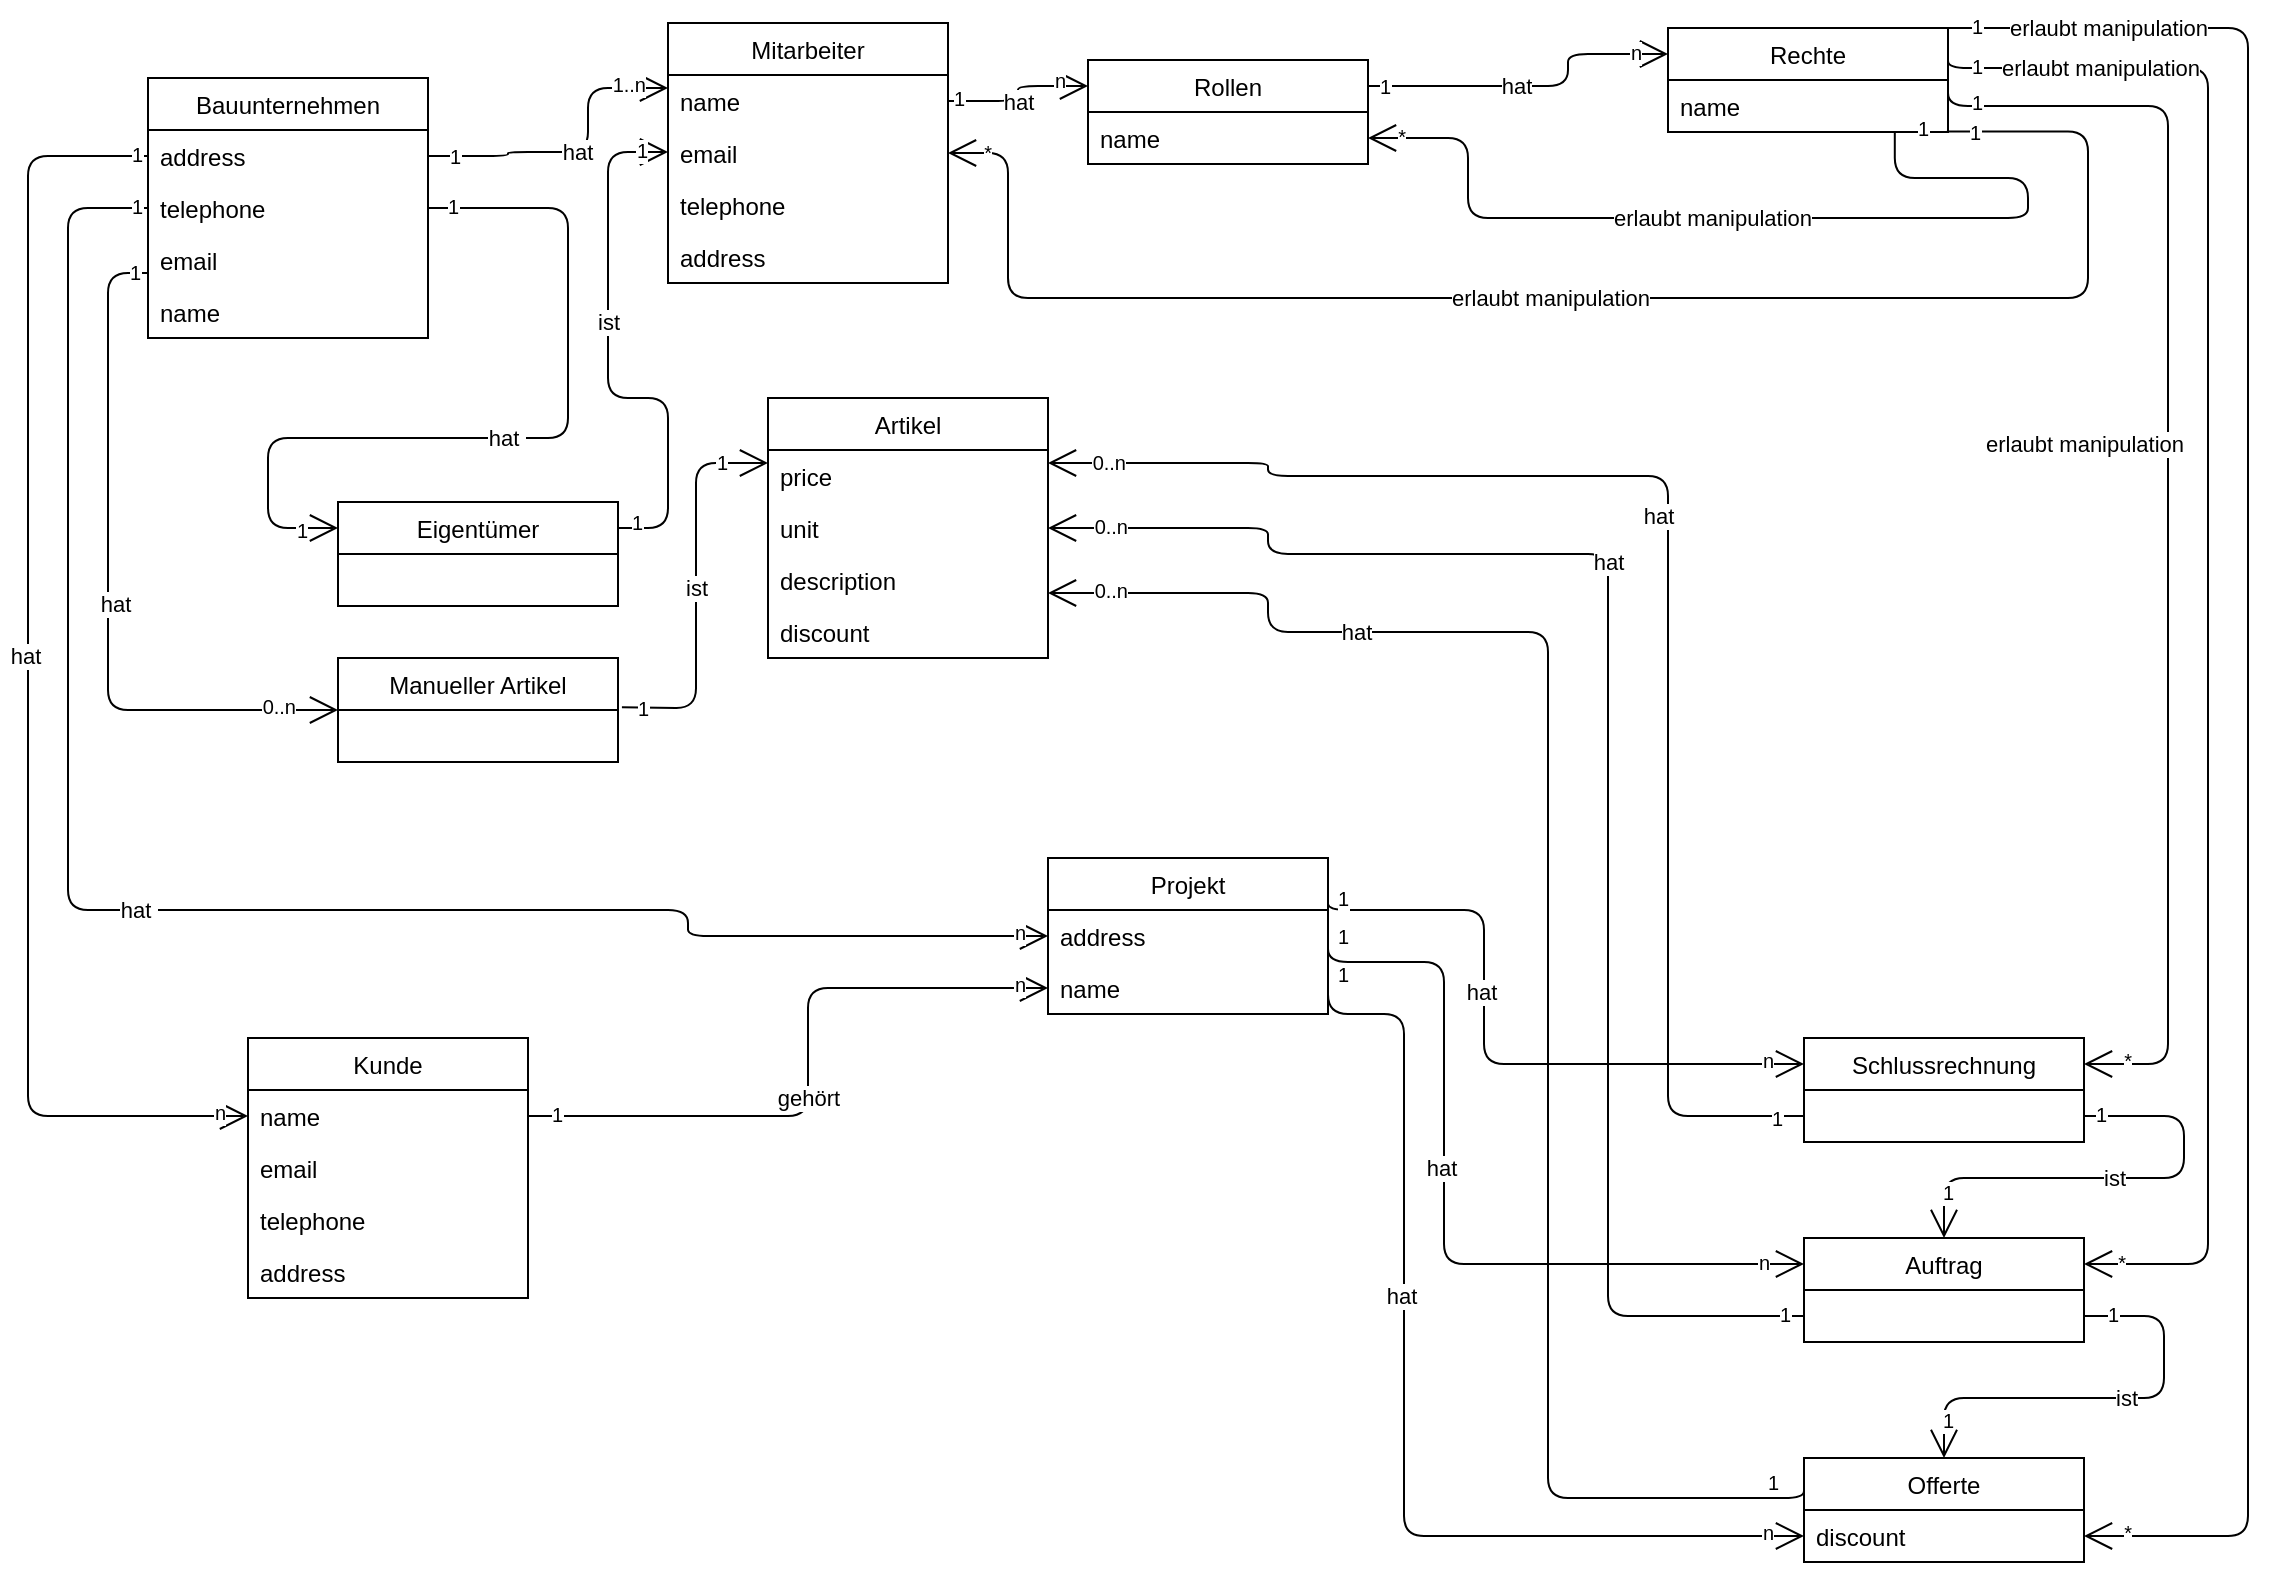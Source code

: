 <mxfile version="12.9.8" type="github">
  <diagram id="pgj_40XWlbkq-XVmsMVO" name="Page-1">
    <mxGraphModel dx="888" dy="697" grid="1" gridSize="10" guides="1" tooltips="1" connect="1" arrows="1" fold="1" page="1" pageScale="1" pageWidth="1169" pageHeight="827" math="0" shadow="0">
      <root>
        <mxCell id="0" />
        <mxCell id="1" parent="0" />
        <mxCell id="cFKLSj62pfJq8Eh--pYl-3" value="hat&amp;nbsp;" style="endArrow=open;html=1;endSize=12;startArrow=none;startSize=14;startFill=0;edgeStyle=orthogonalEdgeStyle;exitX=1;exitY=0.5;exitDx=0;exitDy=0;entryX=0;entryY=0.25;entryDx=0;entryDy=0;" parent="1" source="C8Te4MgdLisI26u2MHIJ-49" target="C8Te4MgdLisI26u2MHIJ-19" edge="1">
          <mxGeometry x="0.043" relative="1" as="geometry">
            <mxPoint x="230" y="77.0" as="sourcePoint" />
            <mxPoint x="185" y="261" as="targetPoint" />
            <mxPoint as="offset" />
            <Array as="points">
              <mxPoint x="300" y="105" />
              <mxPoint x="300" y="220" />
              <mxPoint x="150" y="220" />
              <mxPoint x="150" y="265" />
            </Array>
          </mxGeometry>
        </mxCell>
        <mxCell id="cFKLSj62pfJq8Eh--pYl-4" value="1" style="resizable=0;html=1;align=left;verticalAlign=top;labelBackgroundColor=#ffffff;fontSize=10;" parent="cFKLSj62pfJq8Eh--pYl-3" connectable="0" vertex="1">
          <mxGeometry x="-1" relative="1" as="geometry">
            <mxPoint x="8" y="-13" as="offset" />
          </mxGeometry>
        </mxCell>
        <mxCell id="cFKLSj62pfJq8Eh--pYl-5" value="1" style="resizable=0;html=1;align=right;verticalAlign=top;labelBackgroundColor=#ffffff;fontSize=10;" parent="cFKLSj62pfJq8Eh--pYl-3" connectable="0" vertex="1">
          <mxGeometry x="1" relative="1" as="geometry">
            <mxPoint x="-14.89" y="-11" as="offset" />
          </mxGeometry>
        </mxCell>
        <mxCell id="cFKLSj62pfJq8Eh--pYl-7" value="hat&amp;nbsp;" style="endArrow=open;html=1;endSize=12;startArrow=none;startSize=14;startFill=0;edgeStyle=orthogonalEdgeStyle;entryX=0;entryY=0.25;entryDx=0;entryDy=0;exitX=1;exitY=0.5;exitDx=0;exitDy=0;" parent="1" target="C8Te4MgdLisI26u2MHIJ-11" edge="1">
          <mxGeometry x="0.016" relative="1" as="geometry">
            <mxPoint x="230.0" y="79" as="sourcePoint" />
            <mxPoint x="330" y="148.5" as="targetPoint" />
            <mxPoint as="offset" />
            <Array as="points">
              <mxPoint x="270" y="79" />
              <mxPoint x="270" y="77" />
              <mxPoint x="310" y="77" />
            </Array>
          </mxGeometry>
        </mxCell>
        <mxCell id="cFKLSj62pfJq8Eh--pYl-8" value="1" style="resizable=0;html=1;align=left;verticalAlign=top;labelBackgroundColor=#ffffff;fontSize=10;" parent="cFKLSj62pfJq8Eh--pYl-7" connectable="0" vertex="1">
          <mxGeometry x="-1" relative="1" as="geometry">
            <mxPoint x="9" y="-12" as="offset" />
          </mxGeometry>
        </mxCell>
        <mxCell id="cFKLSj62pfJq8Eh--pYl-9" value="1..n" style="resizable=0;html=1;align=right;verticalAlign=top;labelBackgroundColor=#ffffff;fontSize=10;" parent="cFKLSj62pfJq8Eh--pYl-7" connectable="0" vertex="1">
          <mxGeometry x="1" relative="1" as="geometry">
            <mxPoint x="-10.11" y="-13.5" as="offset" />
          </mxGeometry>
        </mxCell>
        <mxCell id="cFKLSj62pfJq8Eh--pYl-10" value="ist" style="endArrow=open;html=1;endSize=12;startArrow=none;startSize=14;startFill=0;edgeStyle=orthogonalEdgeStyle;entryX=0;entryY=0.5;entryDx=0;entryDy=0;exitX=1;exitY=0.25;exitDx=0;exitDy=0;" parent="1" source="C8Te4MgdLisI26u2MHIJ-19" target="C8Te4MgdLisI26u2MHIJ-55" edge="1">
          <mxGeometry x="0.154" relative="1" as="geometry">
            <mxPoint x="340" y="265" as="sourcePoint" />
            <mxPoint x="325" y="160" as="targetPoint" />
            <mxPoint as="offset" />
            <Array as="points">
              <mxPoint x="350" y="265" />
              <mxPoint x="350" y="200" />
              <mxPoint x="320" y="200" />
              <mxPoint x="320" y="77" />
              <mxPoint x="350" y="77" />
            </Array>
          </mxGeometry>
        </mxCell>
        <mxCell id="cFKLSj62pfJq8Eh--pYl-11" value="1" style="resizable=0;html=1;align=left;verticalAlign=top;labelBackgroundColor=#ffffff;fontSize=10;" parent="cFKLSj62pfJq8Eh--pYl-10" connectable="0" vertex="1">
          <mxGeometry x="-1" relative="1" as="geometry">
            <mxPoint x="5" y="-15" as="offset" />
          </mxGeometry>
        </mxCell>
        <mxCell id="cFKLSj62pfJq8Eh--pYl-12" value="1" style="resizable=0;html=1;align=right;verticalAlign=top;labelBackgroundColor=#ffffff;fontSize=10;" parent="cFKLSj62pfJq8Eh--pYl-10" connectable="0" vertex="1">
          <mxGeometry x="1" relative="1" as="geometry">
            <mxPoint x="-9.69" y="-13.51" as="offset" />
          </mxGeometry>
        </mxCell>
        <mxCell id="cFKLSj62pfJq8Eh--pYl-14" value="hat" style="endArrow=open;html=1;endSize=12;startArrow=none;startSize=14;startFill=0;edgeStyle=orthogonalEdgeStyle;entryX=0;entryY=0.25;entryDx=0;entryDy=0;exitX=1;exitY=0.5;exitDx=0;exitDy=0;" parent="1" source="C8Te4MgdLisI26u2MHIJ-56" target="C8Te4MgdLisI26u2MHIJ-15" edge="1">
          <mxGeometry x="-0.111" relative="1" as="geometry">
            <mxPoint x="440" y="148.5" as="sourcePoint" />
            <mxPoint x="570" y="35" as="targetPoint" />
            <mxPoint as="offset" />
            <Array as="points" />
          </mxGeometry>
        </mxCell>
        <mxCell id="cFKLSj62pfJq8Eh--pYl-15" value="1" style="resizable=0;html=1;align=left;verticalAlign=top;labelBackgroundColor=#ffffff;fontSize=10;" parent="cFKLSj62pfJq8Eh--pYl-14" connectable="0" vertex="1">
          <mxGeometry x="-1" relative="1" as="geometry">
            <mxPoint x="1" y="-13.5" as="offset" />
          </mxGeometry>
        </mxCell>
        <mxCell id="cFKLSj62pfJq8Eh--pYl-16" value="n" style="resizable=0;html=1;align=right;verticalAlign=top;labelBackgroundColor=#ffffff;fontSize=10;" parent="cFKLSj62pfJq8Eh--pYl-14" connectable="0" vertex="1">
          <mxGeometry x="1" relative="1" as="geometry">
            <mxPoint x="-10.1" y="-14.5" as="offset" />
          </mxGeometry>
        </mxCell>
        <mxCell id="cFKLSj62pfJq8Eh--pYl-18" value="hat&amp;nbsp;" style="endArrow=open;html=1;endSize=12;startArrow=none;startSize=14;startFill=0;edgeStyle=orthogonalEdgeStyle;exitX=0;exitY=0.5;exitDx=0;exitDy=0;entryX=0;entryY=0.5;entryDx=0;entryDy=0;" parent="1" source="C8Te4MgdLisI26u2MHIJ-49" target="o9sNr6n4tS0t6uI5L3hw-1" edge="1">
          <mxGeometry x="-0.048" relative="1" as="geometry">
            <mxPoint x="90" y="79" as="sourcePoint" />
            <mxPoint x="60" y="446" as="targetPoint" />
            <mxPoint as="offset" />
            <Array as="points">
              <mxPoint x="50" y="105" />
              <mxPoint x="50" y="456" />
              <mxPoint x="360" y="456" />
              <mxPoint x="360" y="469" />
            </Array>
          </mxGeometry>
        </mxCell>
        <mxCell id="cFKLSj62pfJq8Eh--pYl-19" value="1" style="resizable=0;html=1;align=left;verticalAlign=top;labelBackgroundColor=#ffffff;fontSize=10;" parent="cFKLSj62pfJq8Eh--pYl-18" connectable="0" vertex="1">
          <mxGeometry x="-1" relative="1" as="geometry">
            <mxPoint x="-10" y="-13" as="offset" />
          </mxGeometry>
        </mxCell>
        <mxCell id="cFKLSj62pfJq8Eh--pYl-20" value="n" style="resizable=0;html=1;align=right;verticalAlign=top;labelBackgroundColor=#ffffff;fontSize=10;" parent="cFKLSj62pfJq8Eh--pYl-18" connectable="0" vertex="1">
          <mxGeometry x="1" relative="1" as="geometry">
            <mxPoint x="-10.98" y="-14.0" as="offset" />
          </mxGeometry>
        </mxCell>
        <mxCell id="C8Te4MgdLisI26u2MHIJ-17" value="Rechte" style="swimlane;fontStyle=0;childLayout=stackLayout;horizontal=1;startSize=26;fillColor=none;horizontalStack=0;resizeParent=1;resizeParentMax=0;resizeLast=0;collapsible=1;marginBottom=0;" parent="1" vertex="1">
          <mxGeometry x="850" y="15" width="140" height="52" as="geometry" />
        </mxCell>
        <mxCell id="C8Te4MgdLisI26u2MHIJ-59" value="name" style="text;strokeColor=none;fillColor=none;align=left;verticalAlign=top;spacingLeft=4;spacingRight=4;overflow=hidden;rotatable=0;points=[[0,0.5],[1,0.5]];portConstraint=eastwest;" parent="C8Te4MgdLisI26u2MHIJ-17" vertex="1">
          <mxGeometry y="26" width="140" height="26" as="geometry" />
        </mxCell>
        <mxCell id="cFKLSj62pfJq8Eh--pYl-24" value="hat&amp;nbsp;" style="endArrow=open;html=1;endSize=12;startArrow=none;startSize=14;startFill=0;edgeStyle=orthogonalEdgeStyle;entryX=0;entryY=0.5;entryDx=0;entryDy=0;exitX=1;exitY=0.75;exitDx=0;exitDy=0;" parent="1" source="C8Te4MgdLisI26u2MHIJ-20" edge="1">
          <mxGeometry x="-0.235" relative="1" as="geometry">
            <mxPoint x="648" y="471" as="sourcePoint" />
            <mxPoint x="918" y="769" as="targetPoint" />
            <mxPoint as="offset" />
            <Array as="points">
              <mxPoint x="718" y="508" />
              <mxPoint x="718" y="769" />
            </Array>
          </mxGeometry>
        </mxCell>
        <mxCell id="cFKLSj62pfJq8Eh--pYl-25" value="1" style="resizable=0;html=1;align=left;verticalAlign=top;labelBackgroundColor=#ffffff;fontSize=10;" parent="cFKLSj62pfJq8Eh--pYl-24" connectable="0" vertex="1">
          <mxGeometry x="-1" relative="1" as="geometry">
            <mxPoint x="3" y="-13" as="offset" />
          </mxGeometry>
        </mxCell>
        <mxCell id="cFKLSj62pfJq8Eh--pYl-26" value="n" style="resizable=0;html=1;align=right;verticalAlign=top;labelBackgroundColor=#ffffff;fontSize=10;" parent="cFKLSj62pfJq8Eh--pYl-24" connectable="0" vertex="1">
          <mxGeometry x="1" relative="1" as="geometry">
            <mxPoint x="-14.19" y="-14.0" as="offset" />
          </mxGeometry>
        </mxCell>
        <mxCell id="cFKLSj62pfJq8Eh--pYl-28" value="hat&amp;nbsp;" style="endArrow=open;html=1;endSize=12;startArrow=none;startSize=14;startFill=0;edgeStyle=orthogonalEdgeStyle;entryX=0;entryY=0.25;entryDx=0;entryDy=0;exitX=1;exitY=0.5;exitDx=0;exitDy=0;" parent="1" source="C8Te4MgdLisI26u2MHIJ-20" target="C8Te4MgdLisI26u2MHIJ-34" edge="1">
          <mxGeometry x="-0.135" relative="1" as="geometry">
            <mxPoint x="648" y="458.5" as="sourcePoint" />
            <mxPoint x="867" y="635" as="targetPoint" />
            <mxPoint as="offset" />
            <Array as="points">
              <mxPoint x="738" y="482" />
              <mxPoint x="738" y="633" />
            </Array>
          </mxGeometry>
        </mxCell>
        <mxCell id="cFKLSj62pfJq8Eh--pYl-29" value="1" style="resizable=0;html=1;align=left;verticalAlign=top;labelBackgroundColor=#ffffff;fontSize=10;" parent="cFKLSj62pfJq8Eh--pYl-28" connectable="0" vertex="1">
          <mxGeometry x="-1" relative="1" as="geometry">
            <mxPoint x="3" y="-12" as="offset" />
          </mxGeometry>
        </mxCell>
        <mxCell id="cFKLSj62pfJq8Eh--pYl-30" value="n" style="resizable=0;html=1;align=right;verticalAlign=top;labelBackgroundColor=#ffffff;fontSize=10;" parent="cFKLSj62pfJq8Eh--pYl-28" connectable="0" vertex="1">
          <mxGeometry x="1" relative="1" as="geometry">
            <mxPoint x="-16.05" y="-13.0" as="offset" />
          </mxGeometry>
        </mxCell>
        <mxCell id="cFKLSj62pfJq8Eh--pYl-32" value="hat&amp;nbsp;" style="endArrow=open;html=1;endSize=12;startArrow=none;startSize=14;startFill=0;edgeStyle=orthogonalEdgeStyle;exitX=1;exitY=0.25;exitDx=0;exitDy=0;entryX=0;entryY=0.25;entryDx=0;entryDy=0;" parent="1" source="C8Te4MgdLisI26u2MHIJ-20" target="C8Te4MgdLisI26u2MHIJ-36" edge="1">
          <mxGeometry x="-0.218" relative="1" as="geometry">
            <mxPoint x="648" y="446" as="sourcePoint" />
            <mxPoint x="867" y="526.24" as="targetPoint" />
            <mxPoint as="offset" />
            <Array as="points">
              <mxPoint x="758" y="456" />
              <mxPoint x="758" y="533" />
            </Array>
          </mxGeometry>
        </mxCell>
        <mxCell id="cFKLSj62pfJq8Eh--pYl-33" value="1" style="resizable=0;html=1;align=left;verticalAlign=top;labelBackgroundColor=#ffffff;fontSize=10;" parent="cFKLSj62pfJq8Eh--pYl-32" connectable="0" vertex="1">
          <mxGeometry x="-1" relative="1" as="geometry">
            <mxPoint x="3" y="-12" as="offset" />
          </mxGeometry>
        </mxCell>
        <mxCell id="cFKLSj62pfJq8Eh--pYl-34" value="n" style="resizable=0;html=1;align=right;verticalAlign=top;labelBackgroundColor=#ffffff;fontSize=10;" parent="cFKLSj62pfJq8Eh--pYl-32" connectable="0" vertex="1">
          <mxGeometry x="1" relative="1" as="geometry">
            <mxPoint x="-15" y="-13.74" as="offset" />
          </mxGeometry>
        </mxCell>
        <mxCell id="cFKLSj62pfJq8Eh--pYl-35" value="erlaubt manipulation" style="endArrow=open;html=1;endSize=12;startArrow=none;startSize=14;startFill=0;edgeStyle=orthogonalEdgeStyle;exitX=1;exitY=0.5;exitDx=0;exitDy=0;entryX=1;entryY=0.25;entryDx=0;entryDy=0;" parent="1" source="C8Te4MgdLisI26u2MHIJ-17" target="C8Te4MgdLisI26u2MHIJ-36" edge="1">
          <mxGeometry x="-0.094" y="-42" relative="1" as="geometry">
            <mxPoint x="857.5" y="120" as="sourcePoint" />
            <mxPoint x="509" y="528.74" as="targetPoint" />
            <mxPoint as="offset" />
            <Array as="points">
              <mxPoint x="1100" y="54" />
              <mxPoint x="1100" y="533" />
            </Array>
          </mxGeometry>
        </mxCell>
        <mxCell id="cFKLSj62pfJq8Eh--pYl-36" value="1" style="resizable=0;html=1;align=left;verticalAlign=top;labelBackgroundColor=#ffffff;fontSize=10;" parent="cFKLSj62pfJq8Eh--pYl-35" connectable="0" vertex="1">
          <mxGeometry x="-1" relative="1" as="geometry">
            <mxPoint x="10" y="-1" as="offset" />
          </mxGeometry>
        </mxCell>
        <mxCell id="cFKLSj62pfJq8Eh--pYl-37" value="*" style="resizable=0;html=1;align=right;verticalAlign=top;labelBackgroundColor=#ffffff;fontSize=10;" parent="cFKLSj62pfJq8Eh--pYl-35" connectable="0" vertex="1">
          <mxGeometry x="1" relative="1" as="geometry">
            <mxPoint x="24.89" y="-13.51" as="offset" />
          </mxGeometry>
        </mxCell>
        <mxCell id="cFKLSj62pfJq8Eh--pYl-39" value="hat" style="endArrow=open;html=1;endSize=12;startArrow=none;startSize=14;startFill=0;edgeStyle=orthogonalEdgeStyle;entryX=0;entryY=0.25;entryDx=0;entryDy=0;exitX=1;exitY=0.25;exitDx=0;exitDy=0;" parent="1" source="C8Te4MgdLisI26u2MHIJ-15" target="C8Te4MgdLisI26u2MHIJ-17" edge="1">
          <mxGeometry x="-0.111" relative="1" as="geometry">
            <mxPoint x="640" y="148.5" as="sourcePoint" />
            <mxPoint x="720" y="148.5" as="targetPoint" />
            <mxPoint as="offset" />
            <Array as="points">
              <mxPoint x="800" y="44" />
              <mxPoint x="800" y="28" />
            </Array>
          </mxGeometry>
        </mxCell>
        <mxCell id="cFKLSj62pfJq8Eh--pYl-40" value="1" style="resizable=0;html=1;align=left;verticalAlign=top;labelBackgroundColor=#ffffff;fontSize=10;" parent="cFKLSj62pfJq8Eh--pYl-39" connectable="0" vertex="1">
          <mxGeometry x="-1" relative="1" as="geometry">
            <mxPoint x="4" y="-12" as="offset" />
          </mxGeometry>
        </mxCell>
        <mxCell id="cFKLSj62pfJq8Eh--pYl-41" value="n" style="resizable=0;html=1;align=right;verticalAlign=top;labelBackgroundColor=#ffffff;fontSize=10;" parent="cFKLSj62pfJq8Eh--pYl-39" connectable="0" vertex="1">
          <mxGeometry x="1" relative="1" as="geometry">
            <mxPoint x="-13" y="-13" as="offset" />
          </mxGeometry>
        </mxCell>
        <mxCell id="cFKLSj62pfJq8Eh--pYl-44" value="erlaubt manipulation" style="endArrow=open;html=1;endSize=12;startArrow=none;startSize=14;startFill=0;edgeStyle=orthogonalEdgeStyle;entryX=1;entryY=0.25;entryDx=0;entryDy=0;exitX=1;exitY=0.25;exitDx=0;exitDy=0;" parent="1" source="C8Te4MgdLisI26u2MHIJ-17" target="C8Te4MgdLisI26u2MHIJ-34" edge="1">
          <mxGeometry x="-0.792" relative="1" as="geometry">
            <mxPoint x="990" y="66" as="sourcePoint" />
            <mxPoint x="509" y="625" as="targetPoint" />
            <mxPoint as="offset" />
            <Array as="points">
              <mxPoint x="1120" y="35" />
              <mxPoint x="1120" y="633" />
            </Array>
          </mxGeometry>
        </mxCell>
        <mxCell id="cFKLSj62pfJq8Eh--pYl-45" value="1" style="resizable=0;html=1;align=left;verticalAlign=top;labelBackgroundColor=#ffffff;fontSize=10;" parent="cFKLSj62pfJq8Eh--pYl-44" connectable="0" vertex="1">
          <mxGeometry x="-1" relative="1" as="geometry">
            <mxPoint x="10" y="-6" as="offset" />
          </mxGeometry>
        </mxCell>
        <mxCell id="cFKLSj62pfJq8Eh--pYl-46" value="*" style="resizable=0;html=1;align=right;verticalAlign=top;labelBackgroundColor=#ffffff;fontSize=10;" parent="cFKLSj62pfJq8Eh--pYl-44" connectable="0" vertex="1">
          <mxGeometry x="1" relative="1" as="geometry">
            <mxPoint x="21.24" y="-13.24" as="offset" />
          </mxGeometry>
        </mxCell>
        <mxCell id="cFKLSj62pfJq8Eh--pYl-47" value="erlaubt manipulation" style="endArrow=open;html=1;endSize=12;startArrow=none;startSize=14;startFill=0;edgeStyle=orthogonalEdgeStyle;exitX=1;exitY=0;exitDx=0;exitDy=0;entryX=1;entryY=0.5;entryDx=0;entryDy=0;" parent="1" source="C8Te4MgdLisI26u2MHIJ-17" target="C8Te4MgdLisI26u2MHIJ-45" edge="1">
          <mxGeometry x="-0.838" relative="1" as="geometry">
            <mxPoint x="912.5" y="120" as="sourcePoint" />
            <mxPoint x="509" y="715" as="targetPoint" />
            <mxPoint as="offset" />
            <Array as="points">
              <mxPoint x="1140" y="15" />
              <mxPoint x="1140" y="769" />
            </Array>
          </mxGeometry>
        </mxCell>
        <mxCell id="cFKLSj62pfJq8Eh--pYl-48" value="1" style="resizable=0;html=1;align=left;verticalAlign=top;labelBackgroundColor=#ffffff;fontSize=10;" parent="cFKLSj62pfJq8Eh--pYl-47" connectable="0" vertex="1">
          <mxGeometry x="-1" relative="1" as="geometry">
            <mxPoint x="10" y="-13" as="offset" />
          </mxGeometry>
        </mxCell>
        <mxCell id="cFKLSj62pfJq8Eh--pYl-49" value="*" style="resizable=0;html=1;align=right;verticalAlign=top;labelBackgroundColor=#ffffff;fontSize=10;" parent="cFKLSj62pfJq8Eh--pYl-47" connectable="0" vertex="1">
          <mxGeometry x="1" relative="1" as="geometry">
            <mxPoint x="24.89" y="-13.51" as="offset" />
          </mxGeometry>
        </mxCell>
        <mxCell id="cFKLSj62pfJq8Eh--pYl-68" value="erlaubt manipulation" style="endArrow=open;html=1;endSize=12;startArrow=none;startSize=14;startFill=0;edgeStyle=orthogonalEdgeStyle;entryX=1;entryY=0.5;entryDx=0;entryDy=0;exitX=0.996;exitY=0.991;exitDx=0;exitDy=0;exitPerimeter=0;" parent="1" source="C8Te4MgdLisI26u2MHIJ-59" target="C8Te4MgdLisI26u2MHIJ-55" edge="1">
          <mxGeometry x="0.063" relative="1" as="geometry">
            <mxPoint x="990" y="70" as="sourcePoint" />
            <mxPoint x="520" y="104" as="targetPoint" />
            <mxPoint as="offset" />
            <Array as="points">
              <mxPoint x="1060" y="67" />
              <mxPoint x="1060" y="150" />
              <mxPoint x="520" y="150" />
              <mxPoint x="520" y="77" />
            </Array>
          </mxGeometry>
        </mxCell>
        <mxCell id="cFKLSj62pfJq8Eh--pYl-69" value="1" style="resizable=0;html=1;align=left;verticalAlign=top;labelBackgroundColor=#ffffff;fontSize=10;" parent="cFKLSj62pfJq8Eh--pYl-68" connectable="0" vertex="1">
          <mxGeometry x="-1" relative="1" as="geometry">
            <mxPoint x="10" y="-12" as="offset" />
          </mxGeometry>
        </mxCell>
        <mxCell id="cFKLSj62pfJq8Eh--pYl-70" value="*" style="resizable=0;html=1;align=right;verticalAlign=top;labelBackgroundColor=#ffffff;fontSize=10;" parent="cFKLSj62pfJq8Eh--pYl-68" connectable="0" vertex="1">
          <mxGeometry x="1" relative="1" as="geometry">
            <mxPoint x="23.02" y="-12.5" as="offset" />
          </mxGeometry>
        </mxCell>
        <mxCell id="cFKLSj62pfJq8Eh--pYl-71" value="erlaubt manipulation" style="endArrow=open;html=1;endSize=12;startArrow=none;startSize=14;startFill=0;edgeStyle=orthogonalEdgeStyle;exitX=0.81;exitY=1.013;exitDx=0;exitDy=0;entryX=1;entryY=0.75;entryDx=0;entryDy=0;exitPerimeter=0;" parent="1" source="C8Te4MgdLisI26u2MHIJ-59" target="C8Te4MgdLisI26u2MHIJ-15" edge="1">
          <mxGeometry x="0.114" relative="1" as="geometry">
            <mxPoint x="830" y="107.5" as="sourcePoint" />
            <mxPoint x="720" y="90" as="targetPoint" />
            <mxPoint as="offset" />
            <Array as="points">
              <mxPoint x="963" y="90" />
              <mxPoint x="1030" y="90" />
              <mxPoint x="1030" y="110" />
              <mxPoint x="750" y="110" />
              <mxPoint x="750" y="70" />
            </Array>
          </mxGeometry>
        </mxCell>
        <mxCell id="cFKLSj62pfJq8Eh--pYl-72" value="1" style="resizable=0;html=1;align=left;verticalAlign=top;labelBackgroundColor=#ffffff;fontSize=10;" parent="cFKLSj62pfJq8Eh--pYl-71" connectable="0" vertex="1">
          <mxGeometry x="-1" relative="1" as="geometry">
            <mxPoint x="10" y="-14.5" as="offset" />
          </mxGeometry>
        </mxCell>
        <mxCell id="cFKLSj62pfJq8Eh--pYl-73" value="*" style="resizable=0;html=1;align=right;verticalAlign=top;labelBackgroundColor=#ffffff;fontSize=10;" parent="cFKLSj62pfJq8Eh--pYl-71" connectable="0" vertex="1">
          <mxGeometry x="1" relative="1" as="geometry">
            <mxPoint x="20.1" y="-13.5" as="offset" />
          </mxGeometry>
        </mxCell>
        <mxCell id="b38f-WXCL_RRx9QxpQUx-3" value="hat&amp;nbsp;" style="endArrow=open;html=1;endSize=12;startArrow=none;startSize=14;startFill=0;edgeStyle=orthogonalEdgeStyle;exitX=0;exitY=0.75;exitDx=0;exitDy=0;entryX=0;entryY=0.5;entryDx=0;entryDy=0;" parent="1" source="C8Te4MgdLisI26u2MHIJ-7" target="C8Te4MgdLisI26u2MHIJ-28" edge="1">
          <mxGeometry x="0.046" y="5" relative="1" as="geometry">
            <mxPoint x="90" y="105" as="sourcePoint" />
            <mxPoint x="200" y="348.5" as="targetPoint" />
            <mxPoint as="offset" />
            <Array as="points">
              <mxPoint x="70" y="138" />
              <mxPoint x="70" y="356" />
            </Array>
          </mxGeometry>
        </mxCell>
        <mxCell id="b38f-WXCL_RRx9QxpQUx-4" value="1" style="resizable=0;html=1;align=left;verticalAlign=top;labelBackgroundColor=#ffffff;fontSize=10;" parent="b38f-WXCL_RRx9QxpQUx-3" connectable="0" vertex="1">
          <mxGeometry x="-1" relative="1" as="geometry">
            <mxPoint x="-11" y="-13" as="offset" />
          </mxGeometry>
        </mxCell>
        <mxCell id="b38f-WXCL_RRx9QxpQUx-5" value="0..n" style="resizable=0;html=1;align=right;verticalAlign=top;labelBackgroundColor=#ffffff;fontSize=10;" parent="b38f-WXCL_RRx9QxpQUx-3" connectable="0" vertex="1">
          <mxGeometry x="1" relative="1" as="geometry">
            <mxPoint x="-20.34" y="-13.51" as="offset" />
          </mxGeometry>
        </mxCell>
        <mxCell id="b38f-WXCL_RRx9QxpQUx-6" value="ist" style="endArrow=open;html=1;endSize=12;startArrow=none;startSize=14;startFill=0;edgeStyle=orthogonalEdgeStyle;entryX=0;entryY=0.25;entryDx=0;entryDy=0;exitX=1.014;exitY=-0.053;exitDx=0;exitDy=0;exitPerimeter=0;" parent="1" target="C8Te4MgdLisI26u2MHIJ-21" edge="1">
          <mxGeometry x="-0.004" relative="1" as="geometry">
            <mxPoint x="326.96" y="354.622" as="sourcePoint" />
            <mxPoint x="399" y="348.5" as="targetPoint" />
            <mxPoint as="offset" />
          </mxGeometry>
        </mxCell>
        <mxCell id="b38f-WXCL_RRx9QxpQUx-7" value="1" style="resizable=0;html=1;align=left;verticalAlign=top;labelBackgroundColor=#ffffff;fontSize=10;" parent="b38f-WXCL_RRx9QxpQUx-6" connectable="0" vertex="1">
          <mxGeometry x="-1" relative="1" as="geometry">
            <mxPoint x="6" y="-12" as="offset" />
          </mxGeometry>
        </mxCell>
        <mxCell id="b38f-WXCL_RRx9QxpQUx-8" value="1" style="resizable=0;html=1;align=right;verticalAlign=top;labelBackgroundColor=#ffffff;fontSize=10;" parent="b38f-WXCL_RRx9QxpQUx-6" connectable="0" vertex="1">
          <mxGeometry x="1" relative="1" as="geometry">
            <mxPoint x="-19.34" y="-12.51" as="offset" />
          </mxGeometry>
        </mxCell>
        <mxCell id="b38f-WXCL_RRx9QxpQUx-12" value="hat" style="endArrow=open;html=1;endSize=12;startArrow=none;startSize=14;startFill=0;edgeStyle=orthogonalEdgeStyle;entryX=1;entryY=0.25;entryDx=0;entryDy=0;exitX=0;exitY=0.5;exitDx=0;exitDy=0;" parent="1" target="C8Te4MgdLisI26u2MHIJ-21" edge="1">
          <mxGeometry x="0.046" y="5" relative="1" as="geometry">
            <mxPoint x="918" y="559" as="sourcePoint" />
            <mxPoint x="481.5" y="373.5" as="targetPoint" />
            <mxPoint as="offset" />
            <Array as="points">
              <mxPoint x="850" y="559" />
              <mxPoint x="850" y="239" />
              <mxPoint x="650" y="239" />
              <mxPoint x="650" y="233" />
            </Array>
          </mxGeometry>
        </mxCell>
        <mxCell id="b38f-WXCL_RRx9QxpQUx-13" value="1" style="resizable=0;html=1;align=left;verticalAlign=top;labelBackgroundColor=#ffffff;fontSize=10;" parent="b38f-WXCL_RRx9QxpQUx-12" connectable="0" vertex="1">
          <mxGeometry x="-1" relative="1" as="geometry">
            <mxPoint x="-18" y="-11" as="offset" />
          </mxGeometry>
        </mxCell>
        <mxCell id="b38f-WXCL_RRx9QxpQUx-14" value="0..n" style="resizable=0;html=1;align=right;verticalAlign=top;labelBackgroundColor=#ffffff;fontSize=10;" parent="b38f-WXCL_RRx9QxpQUx-12" connectable="0" vertex="1">
          <mxGeometry x="1" relative="1" as="geometry">
            <mxPoint x="39.95" y="-13" as="offset" />
          </mxGeometry>
        </mxCell>
        <mxCell id="b38f-WXCL_RRx9QxpQUx-15" value="hat" style="endArrow=open;html=1;endSize=12;startArrow=none;startSize=14;startFill=0;edgeStyle=orthogonalEdgeStyle;entryX=1;entryY=0.5;entryDx=0;entryDy=0;exitX=0;exitY=0.5;exitDx=0;exitDy=0;" parent="1" target="C8Te4MgdLisI26u2MHIJ-21" edge="1">
          <mxGeometry x="0.231" relative="1" as="geometry">
            <mxPoint x="918" y="659" as="sourcePoint" />
            <mxPoint x="454" y="373.5" as="targetPoint" />
            <mxPoint as="offset" />
            <Array as="points">
              <mxPoint x="820" y="659" />
              <mxPoint x="820" y="278" />
              <mxPoint x="650" y="278" />
              <mxPoint x="650" y="265" />
            </Array>
          </mxGeometry>
        </mxCell>
        <mxCell id="b38f-WXCL_RRx9QxpQUx-16" value="1" style="resizable=0;html=1;align=left;verticalAlign=top;labelBackgroundColor=#ffffff;fontSize=10;" parent="b38f-WXCL_RRx9QxpQUx-15" connectable="0" vertex="1">
          <mxGeometry x="-1" relative="1" as="geometry">
            <mxPoint x="-14" y="-13" as="offset" />
          </mxGeometry>
        </mxCell>
        <mxCell id="b38f-WXCL_RRx9QxpQUx-17" value="0..n" style="resizable=0;html=1;align=right;verticalAlign=top;labelBackgroundColor=#ffffff;fontSize=10;" parent="b38f-WXCL_RRx9QxpQUx-15" connectable="0" vertex="1">
          <mxGeometry x="1" relative="1" as="geometry">
            <mxPoint x="40.06" y="-13" as="offset" />
          </mxGeometry>
        </mxCell>
        <mxCell id="b38f-WXCL_RRx9QxpQUx-18" value="hat" style="endArrow=open;html=1;endSize=12;startArrow=none;startSize=14;startFill=0;edgeStyle=orthogonalEdgeStyle;entryX=1;entryY=0.75;entryDx=0;entryDy=0;exitX=0;exitY=0.25;exitDx=0;exitDy=0;" parent="1" source="C8Te4MgdLisI26u2MHIJ-32" target="C8Te4MgdLisI26u2MHIJ-21" edge="1">
          <mxGeometry x="0.587" relative="1" as="geometry">
            <mxPoint x="399" y="690" as="sourcePoint" />
            <mxPoint x="426.5" y="373.5" as="targetPoint" />
            <mxPoint as="offset" />
            <Array as="points">
              <mxPoint x="918" y="750" />
              <mxPoint x="790" y="750" />
              <mxPoint x="790" y="317" />
              <mxPoint x="650" y="317" />
              <mxPoint x="650" y="298" />
            </Array>
          </mxGeometry>
        </mxCell>
        <mxCell id="b38f-WXCL_RRx9QxpQUx-19" value="1" style="resizable=0;html=1;align=left;verticalAlign=top;labelBackgroundColor=#ffffff;fontSize=10;" parent="b38f-WXCL_RRx9QxpQUx-18" connectable="0" vertex="1">
          <mxGeometry x="-1" relative="1" as="geometry">
            <mxPoint x="-20" y="-13" as="offset" />
          </mxGeometry>
        </mxCell>
        <mxCell id="b38f-WXCL_RRx9QxpQUx-20" value="0..n" style="resizable=0;html=1;align=right;verticalAlign=top;labelBackgroundColor=#ffffff;fontSize=10;" parent="b38f-WXCL_RRx9QxpQUx-18" connectable="0" vertex="1">
          <mxGeometry x="1" relative="1" as="geometry">
            <mxPoint x="40" y="-14" as="offset" />
          </mxGeometry>
        </mxCell>
        <mxCell id="C8Te4MgdLisI26u2MHIJ-1" value="ist" style="endArrow=open;html=1;endSize=12;startArrow=none;startSize=14;startFill=0;edgeStyle=orthogonalEdgeStyle;entryX=0.5;entryY=0;entryDx=0;entryDy=0;exitX=1;exitY=0.5;exitDx=0;exitDy=0;" parent="1" target="C8Te4MgdLisI26u2MHIJ-34" edge="1">
          <mxGeometry x="0.005" relative="1" as="geometry">
            <mxPoint x="1058" y="559" as="sourcePoint" />
            <mxPoint x="922" y="610" as="targetPoint" />
            <mxPoint as="offset" />
            <Array as="points">
              <mxPoint x="1108" y="559" />
              <mxPoint x="1108" y="590" />
              <mxPoint x="988" y="590" />
            </Array>
          </mxGeometry>
        </mxCell>
        <mxCell id="C8Te4MgdLisI26u2MHIJ-2" value="1" style="resizable=0;html=1;align=left;verticalAlign=top;labelBackgroundColor=#ffffff;fontSize=10;" parent="C8Te4MgdLisI26u2MHIJ-1" connectable="0" vertex="1">
          <mxGeometry x="-1" relative="1" as="geometry">
            <mxPoint x="4" y="-13.0" as="offset" />
          </mxGeometry>
        </mxCell>
        <mxCell id="C8Te4MgdLisI26u2MHIJ-3" value="1" style="resizable=0;html=1;align=right;verticalAlign=top;labelBackgroundColor=#ffffff;fontSize=10;" parent="C8Te4MgdLisI26u2MHIJ-1" connectable="0" vertex="1">
          <mxGeometry x="1" relative="1" as="geometry">
            <mxPoint x="5.0" y="-35.2" as="offset" />
          </mxGeometry>
        </mxCell>
        <mxCell id="C8Te4MgdLisI26u2MHIJ-4" value="ist" style="endArrow=open;html=1;endSize=12;startArrow=none;startSize=14;startFill=0;edgeStyle=orthogonalEdgeStyle;entryX=0.5;entryY=0;entryDx=0;entryDy=0;exitX=1;exitY=0.5;exitDx=0;exitDy=0;" parent="1" target="C8Te4MgdLisI26u2MHIJ-32" edge="1">
          <mxGeometry x="-0.094" relative="1" as="geometry">
            <mxPoint x="1058" y="659" as="sourcePoint" />
            <mxPoint x="922" y="700" as="targetPoint" />
            <mxPoint as="offset" />
            <Array as="points">
              <mxPoint x="1098" y="659" />
              <mxPoint x="1098" y="700" />
              <mxPoint x="988" y="700" />
            </Array>
          </mxGeometry>
        </mxCell>
        <mxCell id="C8Te4MgdLisI26u2MHIJ-5" value="1" style="resizable=0;html=1;align=left;verticalAlign=top;labelBackgroundColor=#ffffff;fontSize=10;" parent="C8Te4MgdLisI26u2MHIJ-4" connectable="0" vertex="1">
          <mxGeometry x="-1" relative="1" as="geometry">
            <mxPoint x="10" y="-13.0" as="offset" />
          </mxGeometry>
        </mxCell>
        <mxCell id="C8Te4MgdLisI26u2MHIJ-6" value="1" style="resizable=0;html=1;align=right;verticalAlign=top;labelBackgroundColor=#ffffff;fontSize=10;" parent="C8Te4MgdLisI26u2MHIJ-4" connectable="0" vertex="1">
          <mxGeometry x="1" relative="1" as="geometry">
            <mxPoint x="5.0" y="-31.2" as="offset" />
          </mxGeometry>
        </mxCell>
        <mxCell id="C8Te4MgdLisI26u2MHIJ-7" value="Bauunternehmen" style="swimlane;fontStyle=0;childLayout=stackLayout;horizontal=1;startSize=26;fillColor=none;horizontalStack=0;resizeParent=1;resizeParentMax=0;resizeLast=0;collapsible=1;marginBottom=0;" parent="1" vertex="1">
          <mxGeometry x="90" y="40" width="140" height="130" as="geometry" />
        </mxCell>
        <mxCell id="C8Te4MgdLisI26u2MHIJ-48" value="address" style="text;strokeColor=none;fillColor=none;align=left;verticalAlign=top;spacingLeft=4;spacingRight=4;overflow=hidden;rotatable=0;points=[[0,0.5],[1,0.5]];portConstraint=eastwest;" parent="C8Te4MgdLisI26u2MHIJ-7" vertex="1">
          <mxGeometry y="26" width="140" height="26" as="geometry" />
        </mxCell>
        <mxCell id="C8Te4MgdLisI26u2MHIJ-49" value="telephone" style="text;strokeColor=none;fillColor=none;align=left;verticalAlign=top;spacingLeft=4;spacingRight=4;overflow=hidden;rotatable=0;points=[[0,0.5],[1,0.5]];portConstraint=eastwest;" parent="C8Te4MgdLisI26u2MHIJ-7" vertex="1">
          <mxGeometry y="52" width="140" height="26" as="geometry" />
        </mxCell>
        <mxCell id="C8Te4MgdLisI26u2MHIJ-50" value="email" style="text;strokeColor=none;fillColor=none;align=left;verticalAlign=top;spacingLeft=4;spacingRight=4;overflow=hidden;rotatable=0;points=[[0,0.5],[1,0.5]];portConstraint=eastwest;" parent="C8Te4MgdLisI26u2MHIJ-7" vertex="1">
          <mxGeometry y="78" width="140" height="26" as="geometry" />
        </mxCell>
        <mxCell id="C8Te4MgdLisI26u2MHIJ-51" value="name" style="text;strokeColor=none;fillColor=none;align=left;verticalAlign=top;spacingLeft=4;spacingRight=4;overflow=hidden;rotatable=0;points=[[0,0.5],[1,0.5]];portConstraint=eastwest;" parent="C8Te4MgdLisI26u2MHIJ-7" vertex="1">
          <mxGeometry y="104" width="140" height="26" as="geometry" />
        </mxCell>
        <mxCell id="C8Te4MgdLisI26u2MHIJ-11" value="Mitarbeiter" style="swimlane;fontStyle=0;childLayout=stackLayout;horizontal=1;startSize=26;fillColor=none;horizontalStack=0;resizeParent=1;resizeParentMax=0;resizeLast=0;collapsible=1;marginBottom=0;" parent="1" vertex="1">
          <mxGeometry x="350" y="12.5" width="140" height="130" as="geometry" />
        </mxCell>
        <mxCell id="C8Te4MgdLisI26u2MHIJ-56" value="name" style="text;strokeColor=none;fillColor=none;align=left;verticalAlign=top;spacingLeft=4;spacingRight=4;overflow=hidden;rotatable=0;points=[[0,0.5],[1,0.5]];portConstraint=eastwest;" parent="C8Te4MgdLisI26u2MHIJ-11" vertex="1">
          <mxGeometry y="26" width="140" height="26" as="geometry" />
        </mxCell>
        <mxCell id="C8Te4MgdLisI26u2MHIJ-55" value="email" style="text;strokeColor=none;fillColor=none;align=left;verticalAlign=top;spacingLeft=4;spacingRight=4;overflow=hidden;rotatable=0;points=[[0,0.5],[1,0.5]];portConstraint=eastwest;" parent="C8Te4MgdLisI26u2MHIJ-11" vertex="1">
          <mxGeometry y="52" width="140" height="26" as="geometry" />
        </mxCell>
        <mxCell id="C8Te4MgdLisI26u2MHIJ-54" value="telephone" style="text;strokeColor=none;fillColor=none;align=left;verticalAlign=top;spacingLeft=4;spacingRight=4;overflow=hidden;rotatable=0;points=[[0,0.5],[1,0.5]];portConstraint=eastwest;" parent="C8Te4MgdLisI26u2MHIJ-11" vertex="1">
          <mxGeometry y="78" width="140" height="26" as="geometry" />
        </mxCell>
        <mxCell id="C8Te4MgdLisI26u2MHIJ-53" value="address" style="text;strokeColor=none;fillColor=none;align=left;verticalAlign=top;spacingLeft=4;spacingRight=4;overflow=hidden;rotatable=0;points=[[0,0.5],[1,0.5]];portConstraint=eastwest;" parent="C8Te4MgdLisI26u2MHIJ-11" vertex="1">
          <mxGeometry y="104" width="140" height="26" as="geometry" />
        </mxCell>
        <mxCell id="C8Te4MgdLisI26u2MHIJ-28" value="Manueller Artikel" style="swimlane;fontStyle=0;childLayout=stackLayout;horizontal=1;startSize=26;fillColor=none;horizontalStack=0;resizeParent=1;resizeParentMax=0;resizeLast=0;collapsible=1;marginBottom=0;" parent="1" vertex="1">
          <mxGeometry x="185" y="330" width="140" height="52" as="geometry" />
        </mxCell>
        <mxCell id="C8Te4MgdLisI26u2MHIJ-21" value="Artikel" style="swimlane;fontStyle=0;childLayout=stackLayout;horizontal=1;startSize=26;fillColor=none;horizontalStack=0;resizeParent=1;resizeParentMax=0;resizeLast=0;collapsible=1;marginBottom=0;" parent="1" vertex="1">
          <mxGeometry x="400" y="200" width="140" height="130" as="geometry" />
        </mxCell>
        <mxCell id="C8Te4MgdLisI26u2MHIJ-41" value="price" style="text;strokeColor=none;fillColor=none;align=left;verticalAlign=top;spacingLeft=4;spacingRight=4;overflow=hidden;rotatable=0;points=[[0,0.5],[1,0.5]];portConstraint=eastwest;" parent="C8Te4MgdLisI26u2MHIJ-21" vertex="1">
          <mxGeometry y="26" width="140" height="26" as="geometry" />
        </mxCell>
        <mxCell id="C8Te4MgdLisI26u2MHIJ-42" value="unit" style="text;strokeColor=none;fillColor=none;align=left;verticalAlign=top;spacingLeft=4;spacingRight=4;overflow=hidden;rotatable=0;points=[[0,0.5],[1,0.5]];portConstraint=eastwest;" parent="C8Te4MgdLisI26u2MHIJ-21" vertex="1">
          <mxGeometry y="52" width="140" height="26" as="geometry" />
        </mxCell>
        <mxCell id="C8Te4MgdLisI26u2MHIJ-43" value="description" style="text;strokeColor=none;fillColor=none;align=left;verticalAlign=top;spacingLeft=4;spacingRight=4;overflow=hidden;rotatable=0;points=[[0,0.5],[1,0.5]];portConstraint=eastwest;" parent="C8Te4MgdLisI26u2MHIJ-21" vertex="1">
          <mxGeometry y="78" width="140" height="26" as="geometry" />
        </mxCell>
        <mxCell id="C8Te4MgdLisI26u2MHIJ-44" value="discount" style="text;strokeColor=none;fillColor=none;align=left;verticalAlign=top;spacingLeft=4;spacingRight=4;overflow=hidden;rotatable=0;points=[[0,0.5],[1,0.5]];portConstraint=eastwest;" parent="C8Te4MgdLisI26u2MHIJ-21" vertex="1">
          <mxGeometry y="104" width="140" height="26" as="geometry" />
        </mxCell>
        <mxCell id="C8Te4MgdLisI26u2MHIJ-15" value="Rollen" style="swimlane;fontStyle=0;childLayout=stackLayout;horizontal=1;startSize=26;fillColor=none;horizontalStack=0;resizeParent=1;resizeParentMax=0;resizeLast=0;collapsible=1;marginBottom=0;" parent="1" vertex="1">
          <mxGeometry x="560" y="31" width="140" height="52" as="geometry" />
        </mxCell>
        <mxCell id="C8Te4MgdLisI26u2MHIJ-57" value="name" style="text;strokeColor=none;fillColor=none;align=left;verticalAlign=top;spacingLeft=4;spacingRight=4;overflow=hidden;rotatable=0;points=[[0,0.5],[1,0.5]];portConstraint=eastwest;" parent="C8Te4MgdLisI26u2MHIJ-15" vertex="1">
          <mxGeometry y="26" width="140" height="26" as="geometry" />
        </mxCell>
        <mxCell id="C8Te4MgdLisI26u2MHIJ-19" value="Eigentümer" style="swimlane;fontStyle=0;childLayout=stackLayout;horizontal=1;startSize=26;fillColor=none;horizontalStack=0;resizeParent=1;resizeParentMax=0;resizeLast=0;collapsible=1;marginBottom=0;" parent="1" vertex="1">
          <mxGeometry x="185" y="252" width="140" height="52" as="geometry" />
        </mxCell>
        <mxCell id="C8Te4MgdLisI26u2MHIJ-20" value="Projekt" style="swimlane;fontStyle=0;childLayout=stackLayout;horizontal=1;startSize=26;fillColor=none;horizontalStack=0;resizeParent=1;resizeParentMax=0;resizeLast=0;collapsible=1;marginBottom=0;" parent="1" vertex="1">
          <mxGeometry x="540" y="430" width="140" height="78" as="geometry" />
        </mxCell>
        <mxCell id="o9sNr6n4tS0t6uI5L3hw-1" value="address" style="text;strokeColor=none;fillColor=none;align=left;verticalAlign=top;spacingLeft=4;spacingRight=4;overflow=hidden;rotatable=0;points=[[0,0.5],[1,0.5]];portConstraint=eastwest;" parent="C8Te4MgdLisI26u2MHIJ-20" vertex="1">
          <mxGeometry y="26" width="140" height="26" as="geometry" />
        </mxCell>
        <mxCell id="o9sNr6n4tS0t6uI5L3hw-2" value="name" style="text;strokeColor=none;fillColor=none;align=left;verticalAlign=top;spacingLeft=4;spacingRight=4;overflow=hidden;rotatable=0;points=[[0,0.5],[1,0.5]];portConstraint=eastwest;" parent="C8Te4MgdLisI26u2MHIJ-20" vertex="1">
          <mxGeometry y="52" width="140" height="26" as="geometry" />
        </mxCell>
        <mxCell id="C8Te4MgdLisI26u2MHIJ-36" value="Schlussrechnung" style="swimlane;fontStyle=0;childLayout=stackLayout;horizontal=1;startSize=26;fillColor=none;horizontalStack=0;resizeParent=1;resizeParentMax=0;resizeLast=0;collapsible=1;marginBottom=0;" parent="1" vertex="1">
          <mxGeometry x="918" y="520" width="140" height="52" as="geometry" />
        </mxCell>
        <mxCell id="C8Te4MgdLisI26u2MHIJ-34" value="Auftrag" style="swimlane;fontStyle=0;childLayout=stackLayout;horizontal=1;startSize=26;fillColor=none;horizontalStack=0;resizeParent=1;resizeParentMax=0;resizeLast=0;collapsible=1;marginBottom=0;" parent="1" vertex="1">
          <mxGeometry x="918" y="620" width="140" height="52" as="geometry" />
        </mxCell>
        <mxCell id="C8Te4MgdLisI26u2MHIJ-32" value="Offerte" style="swimlane;fontStyle=0;childLayout=stackLayout;horizontal=1;startSize=26;fillColor=none;horizontalStack=0;resizeParent=1;resizeParentMax=0;resizeLast=0;collapsible=1;marginBottom=0;" parent="1" vertex="1">
          <mxGeometry x="918" y="730" width="140" height="52" as="geometry" />
        </mxCell>
        <mxCell id="C8Te4MgdLisI26u2MHIJ-45" value="discount" style="text;strokeColor=none;fillColor=none;align=left;verticalAlign=top;spacingLeft=4;spacingRight=4;overflow=hidden;rotatable=0;points=[[0,0.5],[1,0.5]];portConstraint=eastwest;" parent="C8Te4MgdLisI26u2MHIJ-32" vertex="1">
          <mxGeometry y="26" width="140" height="26" as="geometry" />
        </mxCell>
        <mxCell id="o9sNr6n4tS0t6uI5L3hw-3" value="Kunde" style="swimlane;fontStyle=0;childLayout=stackLayout;horizontal=1;startSize=26;fillColor=none;horizontalStack=0;resizeParent=1;resizeParentMax=0;resizeLast=0;collapsible=1;marginBottom=0;" parent="1" vertex="1">
          <mxGeometry x="140" y="520" width="140" height="130" as="geometry" />
        </mxCell>
        <mxCell id="o9sNr6n4tS0t6uI5L3hw-4" value="name" style="text;strokeColor=none;fillColor=none;align=left;verticalAlign=top;spacingLeft=4;spacingRight=4;overflow=hidden;rotatable=0;points=[[0,0.5],[1,0.5]];portConstraint=eastwest;" parent="o9sNr6n4tS0t6uI5L3hw-3" vertex="1">
          <mxGeometry y="26" width="140" height="26" as="geometry" />
        </mxCell>
        <mxCell id="o9sNr6n4tS0t6uI5L3hw-5" value="email" style="text;strokeColor=none;fillColor=none;align=left;verticalAlign=top;spacingLeft=4;spacingRight=4;overflow=hidden;rotatable=0;points=[[0,0.5],[1,0.5]];portConstraint=eastwest;" parent="o9sNr6n4tS0t6uI5L3hw-3" vertex="1">
          <mxGeometry y="52" width="140" height="26" as="geometry" />
        </mxCell>
        <mxCell id="o9sNr6n4tS0t6uI5L3hw-6" value="telephone" style="text;strokeColor=none;fillColor=none;align=left;verticalAlign=top;spacingLeft=4;spacingRight=4;overflow=hidden;rotatable=0;points=[[0,0.5],[1,0.5]];portConstraint=eastwest;" parent="o9sNr6n4tS0t6uI5L3hw-3" vertex="1">
          <mxGeometry y="78" width="140" height="26" as="geometry" />
        </mxCell>
        <mxCell id="o9sNr6n4tS0t6uI5L3hw-7" value="address" style="text;strokeColor=none;fillColor=none;align=left;verticalAlign=top;spacingLeft=4;spacingRight=4;overflow=hidden;rotatable=0;points=[[0,0.5],[1,0.5]];portConstraint=eastwest;" parent="o9sNr6n4tS0t6uI5L3hw-3" vertex="1">
          <mxGeometry y="104" width="140" height="26" as="geometry" />
        </mxCell>
        <mxCell id="o9sNr6n4tS0t6uI5L3hw-9" value="hat&amp;nbsp;" style="endArrow=open;html=1;endSize=12;startArrow=none;startSize=14;startFill=0;edgeStyle=orthogonalEdgeStyle;exitX=0;exitY=0.5;exitDx=0;exitDy=0;entryX=0;entryY=0.5;entryDx=0;entryDy=0;" parent="1" source="C8Te4MgdLisI26u2MHIJ-48" target="o9sNr6n4tS0t6uI5L3hw-4" edge="1">
          <mxGeometry x="-0.048" relative="1" as="geometry">
            <mxPoint x="100" y="141" as="sourcePoint" />
            <mxPoint x="550" y="466" as="targetPoint" />
            <mxPoint as="offset" />
            <Array as="points">
              <mxPoint x="30" y="79" />
              <mxPoint x="30" y="559" />
            </Array>
          </mxGeometry>
        </mxCell>
        <mxCell id="o9sNr6n4tS0t6uI5L3hw-10" value="1" style="resizable=0;html=1;align=left;verticalAlign=top;labelBackgroundColor=#ffffff;fontSize=10;" parent="o9sNr6n4tS0t6uI5L3hw-9" connectable="0" vertex="1">
          <mxGeometry x="-1" relative="1" as="geometry">
            <mxPoint x="-10" y="-13" as="offset" />
          </mxGeometry>
        </mxCell>
        <mxCell id="o9sNr6n4tS0t6uI5L3hw-11" value="n" style="resizable=0;html=1;align=right;verticalAlign=top;labelBackgroundColor=#ffffff;fontSize=10;" parent="o9sNr6n4tS0t6uI5L3hw-9" connectable="0" vertex="1">
          <mxGeometry x="1" relative="1" as="geometry">
            <mxPoint x="-10.98" y="-14.0" as="offset" />
          </mxGeometry>
        </mxCell>
        <mxCell id="o9sNr6n4tS0t6uI5L3hw-12" value="gehört" style="endArrow=open;html=1;endSize=12;startArrow=none;startSize=14;startFill=0;edgeStyle=orthogonalEdgeStyle;entryX=0;entryY=0.5;entryDx=0;entryDy=0;exitX=1;exitY=0.5;exitDx=0;exitDy=0;" parent="1" source="o9sNr6n4tS0t6uI5L3hw-4" target="o9sNr6n4tS0t6uI5L3hw-2" edge="1">
          <mxGeometry x="-0.136" y="9" relative="1" as="geometry">
            <mxPoint x="290" y="559" as="sourcePoint" />
            <mxPoint x="530" y="505" as="targetPoint" />
            <mxPoint x="9" y="-9" as="offset" />
            <Array as="points">
              <mxPoint x="420" y="559" />
              <mxPoint x="420" y="495" />
            </Array>
          </mxGeometry>
        </mxCell>
        <mxCell id="o9sNr6n4tS0t6uI5L3hw-13" value="1" style="resizable=0;html=1;align=left;verticalAlign=top;labelBackgroundColor=#ffffff;fontSize=10;" parent="o9sNr6n4tS0t6uI5L3hw-12" connectable="0" vertex="1">
          <mxGeometry x="-1" relative="1" as="geometry">
            <mxPoint x="10" y="-13" as="offset" />
          </mxGeometry>
        </mxCell>
        <mxCell id="o9sNr6n4tS0t6uI5L3hw-14" value="n" style="resizable=0;html=1;align=right;verticalAlign=top;labelBackgroundColor=#ffffff;fontSize=10;" parent="o9sNr6n4tS0t6uI5L3hw-12" connectable="0" vertex="1">
          <mxGeometry x="1" relative="1" as="geometry">
            <mxPoint x="-10.98" y="-14.0" as="offset" />
          </mxGeometry>
        </mxCell>
      </root>
    </mxGraphModel>
  </diagram>
</mxfile>
